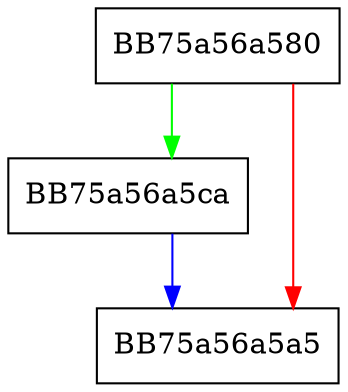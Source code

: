 digraph RecordPush {
  node [shape="box"];
  graph [splines=ortho];
  BB75a56a580 -> BB75a56a5ca [color="green"];
  BB75a56a580 -> BB75a56a5a5 [color="red"];
  BB75a56a5ca -> BB75a56a5a5 [color="blue"];
}